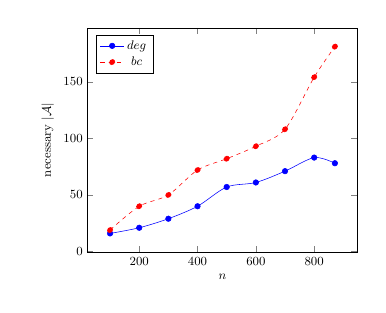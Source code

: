 \tikzstyle{textstyle}=[font=\fontsize{9}{9}\selectfont]
\begin{tikzpicture}[textstyle, scale=0.5]
    \begin{axis}[
        xlabel={$n$},
        ylabel={necessary $|\mathcal{A}|$},
		legend pos=north west
        ]
        
    \addplot[smooth,mark=*,color=blue] plot coordinates {
		(100,16)
		(200,21)
		(300,29)
		(400,40)
		(500,57)
		(600,61)
		(700,71)
		(800,83)
		(871,78)
    };
    \addlegendentry{$deg$}

    \addplot[smooth,mark=*, color=red, dashed] plot coordinates {
		(100,19)
		(200,40)
		(300,50)
		(400,72)
		(500,82)
		(600,93)
		(700,108)
		(800,154)
		(871,181)
    };
    \addlegendentry{$bc$}
    
    \end{axis}
\end{tikzpicture}
